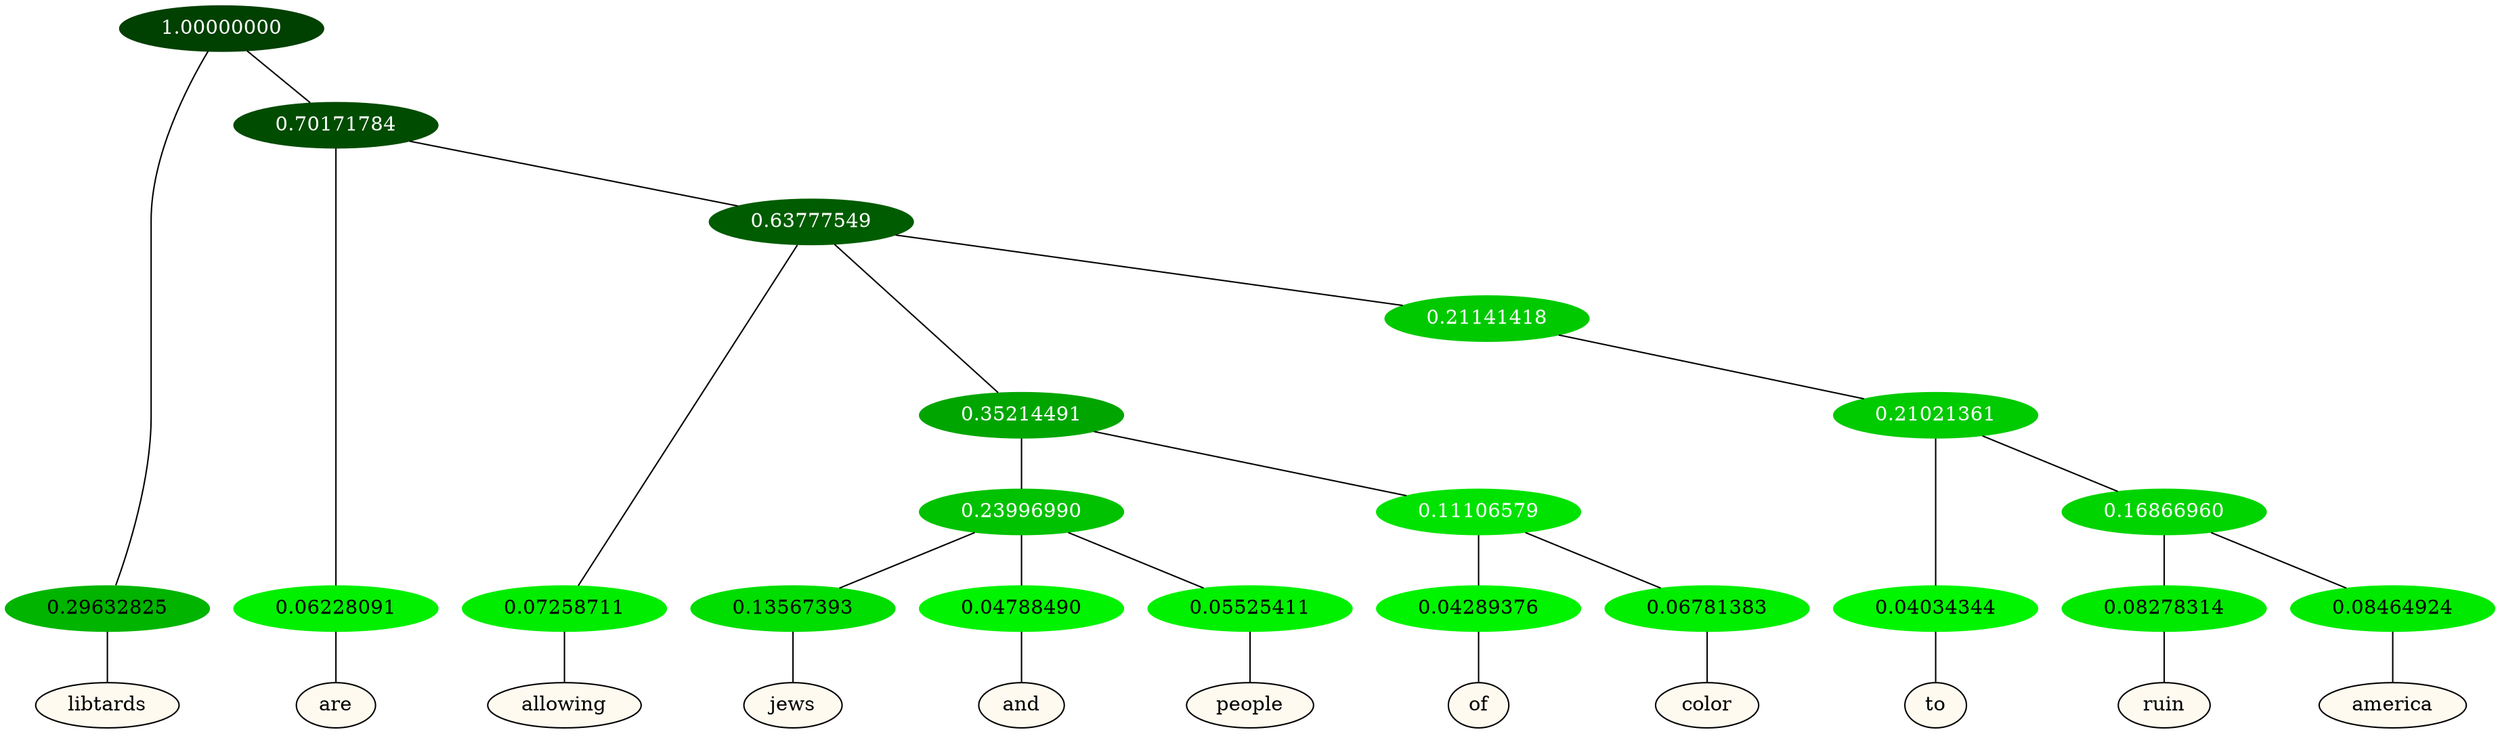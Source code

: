 graph {
	node [format=png height=0.15 nodesep=0.001 ordering=out overlap=prism overlap_scaling=0.01 ranksep=0.001 ratio=0.2 style=filled width=0.15]
	{
		rank=same
		a_w_1 [label=libtards color=black fillcolor=floralwhite style="filled,solid"]
		a_w_3 [label=are color=black fillcolor=floralwhite style="filled,solid"]
		a_w_5 [label=allowing color=black fillcolor=floralwhite style="filled,solid"]
		a_w_11 [label=jews color=black fillcolor=floralwhite style="filled,solid"]
		a_w_12 [label=and color=black fillcolor=floralwhite style="filled,solid"]
		a_w_13 [label=people color=black fillcolor=floralwhite style="filled,solid"]
		a_w_14 [label=of color=black fillcolor=floralwhite style="filled,solid"]
		a_w_15 [label=color color=black fillcolor=floralwhite style="filled,solid"]
		a_w_16 [label=to color=black fillcolor=floralwhite style="filled,solid"]
		a_w_18 [label=ruin color=black fillcolor=floralwhite style="filled,solid"]
		a_w_19 [label=america color=black fillcolor=floralwhite style="filled,solid"]
	}
	a_n_1 -- a_w_1
	a_n_3 -- a_w_3
	a_n_5 -- a_w_5
	a_n_11 -- a_w_11
	a_n_12 -- a_w_12
	a_n_13 -- a_w_13
	a_n_14 -- a_w_14
	a_n_15 -- a_w_15
	a_n_16 -- a_w_16
	a_n_18 -- a_w_18
	a_n_19 -- a_w_19
	{
		rank=same
		a_n_1 [label=0.29632825 color="0.334 1.000 0.704" fontcolor=black]
		a_n_3 [label=0.06228091 color="0.334 1.000 0.938" fontcolor=black]
		a_n_5 [label=0.07258711 color="0.334 1.000 0.927" fontcolor=black]
		a_n_11 [label=0.13567393 color="0.334 1.000 0.864" fontcolor=black]
		a_n_12 [label=0.04788490 color="0.334 1.000 0.952" fontcolor=black]
		a_n_13 [label=0.05525411 color="0.334 1.000 0.945" fontcolor=black]
		a_n_14 [label=0.04289376 color="0.334 1.000 0.957" fontcolor=black]
		a_n_15 [label=0.06781383 color="0.334 1.000 0.932" fontcolor=black]
		a_n_16 [label=0.04034344 color="0.334 1.000 0.960" fontcolor=black]
		a_n_18 [label=0.08278314 color="0.334 1.000 0.917" fontcolor=black]
		a_n_19 [label=0.08464924 color="0.334 1.000 0.915" fontcolor=black]
	}
	a_n_0 [label=1.00000000 color="0.334 1.000 0.250" fontcolor=grey99]
	a_n_0 -- a_n_1
	a_n_2 [label=0.70171784 color="0.334 1.000 0.298" fontcolor=grey99]
	a_n_0 -- a_n_2
	a_n_2 -- a_n_3
	a_n_4 [label=0.63777549 color="0.334 1.000 0.362" fontcolor=grey99]
	a_n_2 -- a_n_4
	a_n_4 -- a_n_5
	a_n_6 [label=0.35214491 color="0.334 1.000 0.648" fontcolor=grey99]
	a_n_4 -- a_n_6
	a_n_7 [label=0.21141418 color="0.334 1.000 0.789" fontcolor=grey99]
	a_n_4 -- a_n_7
	a_n_8 [label=0.23996990 color="0.334 1.000 0.760" fontcolor=grey99]
	a_n_6 -- a_n_8
	a_n_9 [label=0.11106579 color="0.334 1.000 0.889" fontcolor=grey99]
	a_n_6 -- a_n_9
	a_n_10 [label=0.21021361 color="0.334 1.000 0.790" fontcolor=grey99]
	a_n_7 -- a_n_10
	a_n_8 -- a_n_11
	a_n_8 -- a_n_12
	a_n_8 -- a_n_13
	a_n_9 -- a_n_14
	a_n_9 -- a_n_15
	a_n_10 -- a_n_16
	a_n_17 [label=0.16866960 color="0.334 1.000 0.831" fontcolor=grey99]
	a_n_10 -- a_n_17
	a_n_17 -- a_n_18
	a_n_17 -- a_n_19
}
